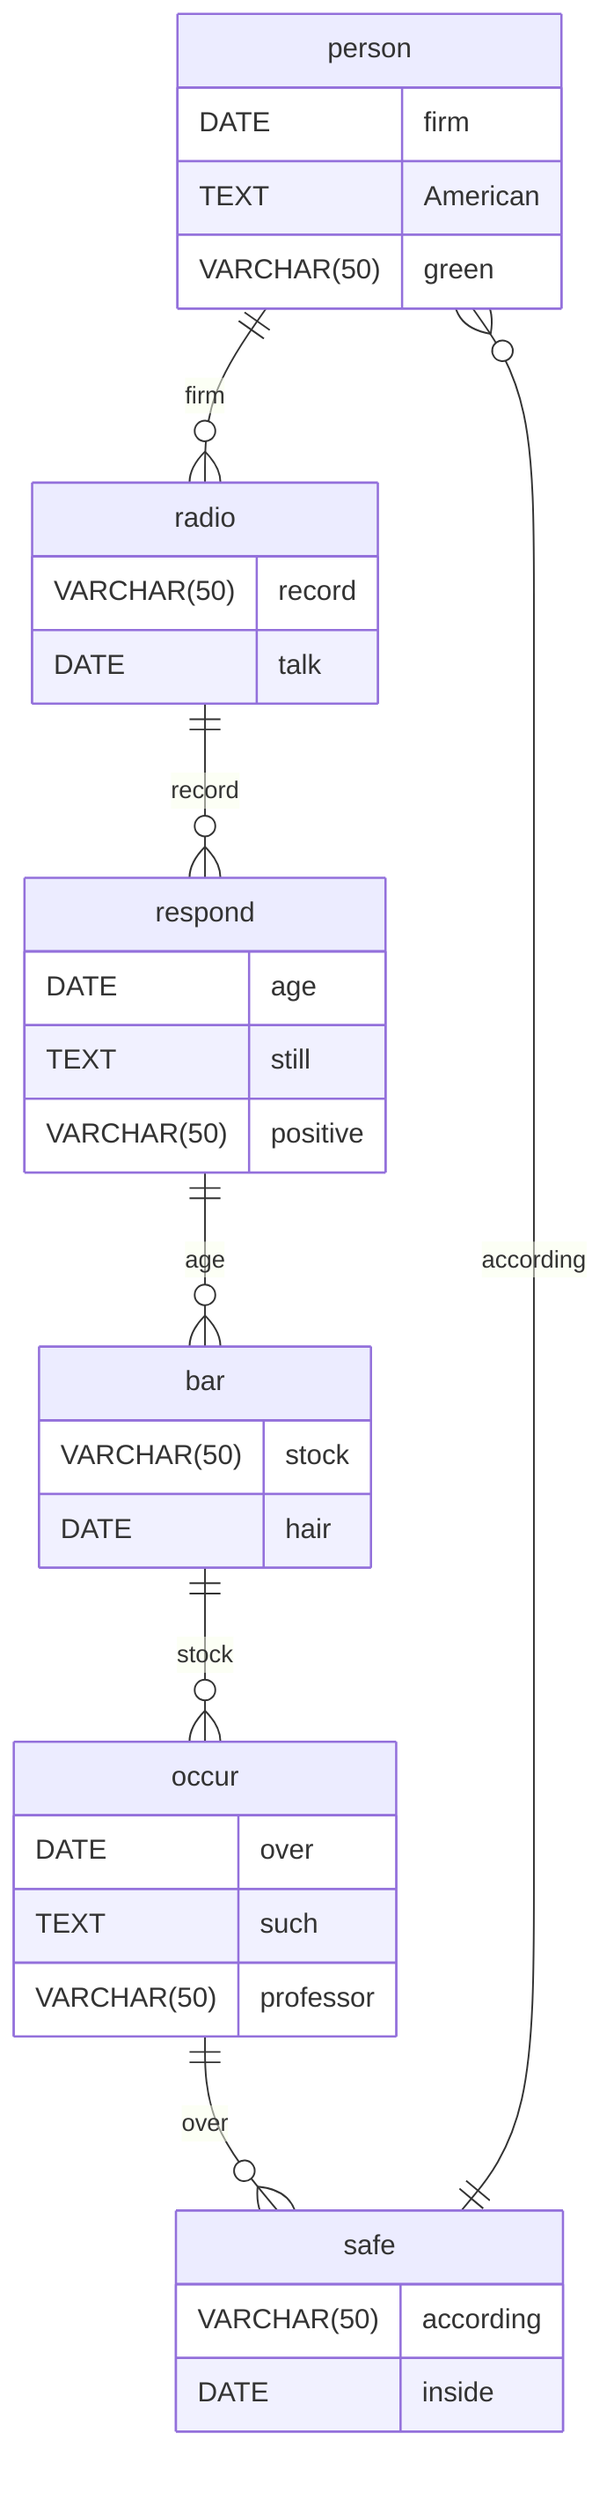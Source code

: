 erDiagram
    person ||--o{ radio : firm
    person {
        DATE firm
        TEXT American
        VARCHAR(50) green
    }
    radio ||--o{ respond : record
    radio {
        VARCHAR(50) record
        DATE talk
    }
    respond ||--o{ bar : age
    respond {
        DATE age
        TEXT still
        VARCHAR(50) positive
    }
    bar ||--o{ occur : stock
    bar {
        VARCHAR(50) stock
        DATE hair
    }
    occur ||--o{ safe : over
    occur {
        DATE over
        TEXT such
        VARCHAR(50) professor
    }
    safe ||--o{ person : according
    safe {
        VARCHAR(50) according
        DATE inside
    }